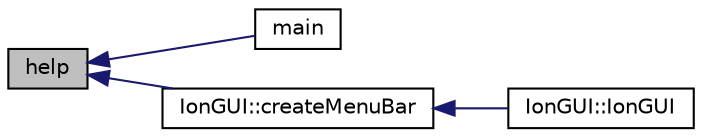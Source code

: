 digraph "help"
{
  edge [fontname="Helvetica",fontsize="10",labelfontname="Helvetica",labelfontsize="10"];
  node [fontname="Helvetica",fontsize="10",shape=record];
  rankdir="LR";
  Node41 [label="help",height=0.2,width=0.4,color="black", fillcolor="grey75", style="filled", fontcolor="black"];
  Node41 -> Node42 [dir="back",color="midnightblue",fontsize="10",style="solid",fontname="Helvetica"];
  Node42 [label="main",height=0.2,width=0.4,color="black", fillcolor="white", style="filled",URL="$d5/d2d/ion_8cpp.html#a0ddf1224851353fc92bfbff6f499fa97"];
  Node41 -> Node43 [dir="back",color="midnightblue",fontsize="10",style="solid",fontname="Helvetica"];
  Node43 [label="IonGUI::createMenuBar",height=0.2,width=0.4,color="black", fillcolor="white", style="filled",URL="$dc/d0b/class_ion_g_u_i.html#a16c84c7ea5e62c7ed92cb852cf63b728",tooltip="Create the menu bar and sub-menus. "];
  Node43 -> Node44 [dir="back",color="midnightblue",fontsize="10",style="solid",fontname="Helvetica"];
  Node44 [label="IonGUI::IonGUI",height=0.2,width=0.4,color="black", fillcolor="white", style="filled",URL="$dc/d0b/class_ion_g_u_i.html#ad0e22e4901b039bcc987ef0328c8c5d4"];
}
